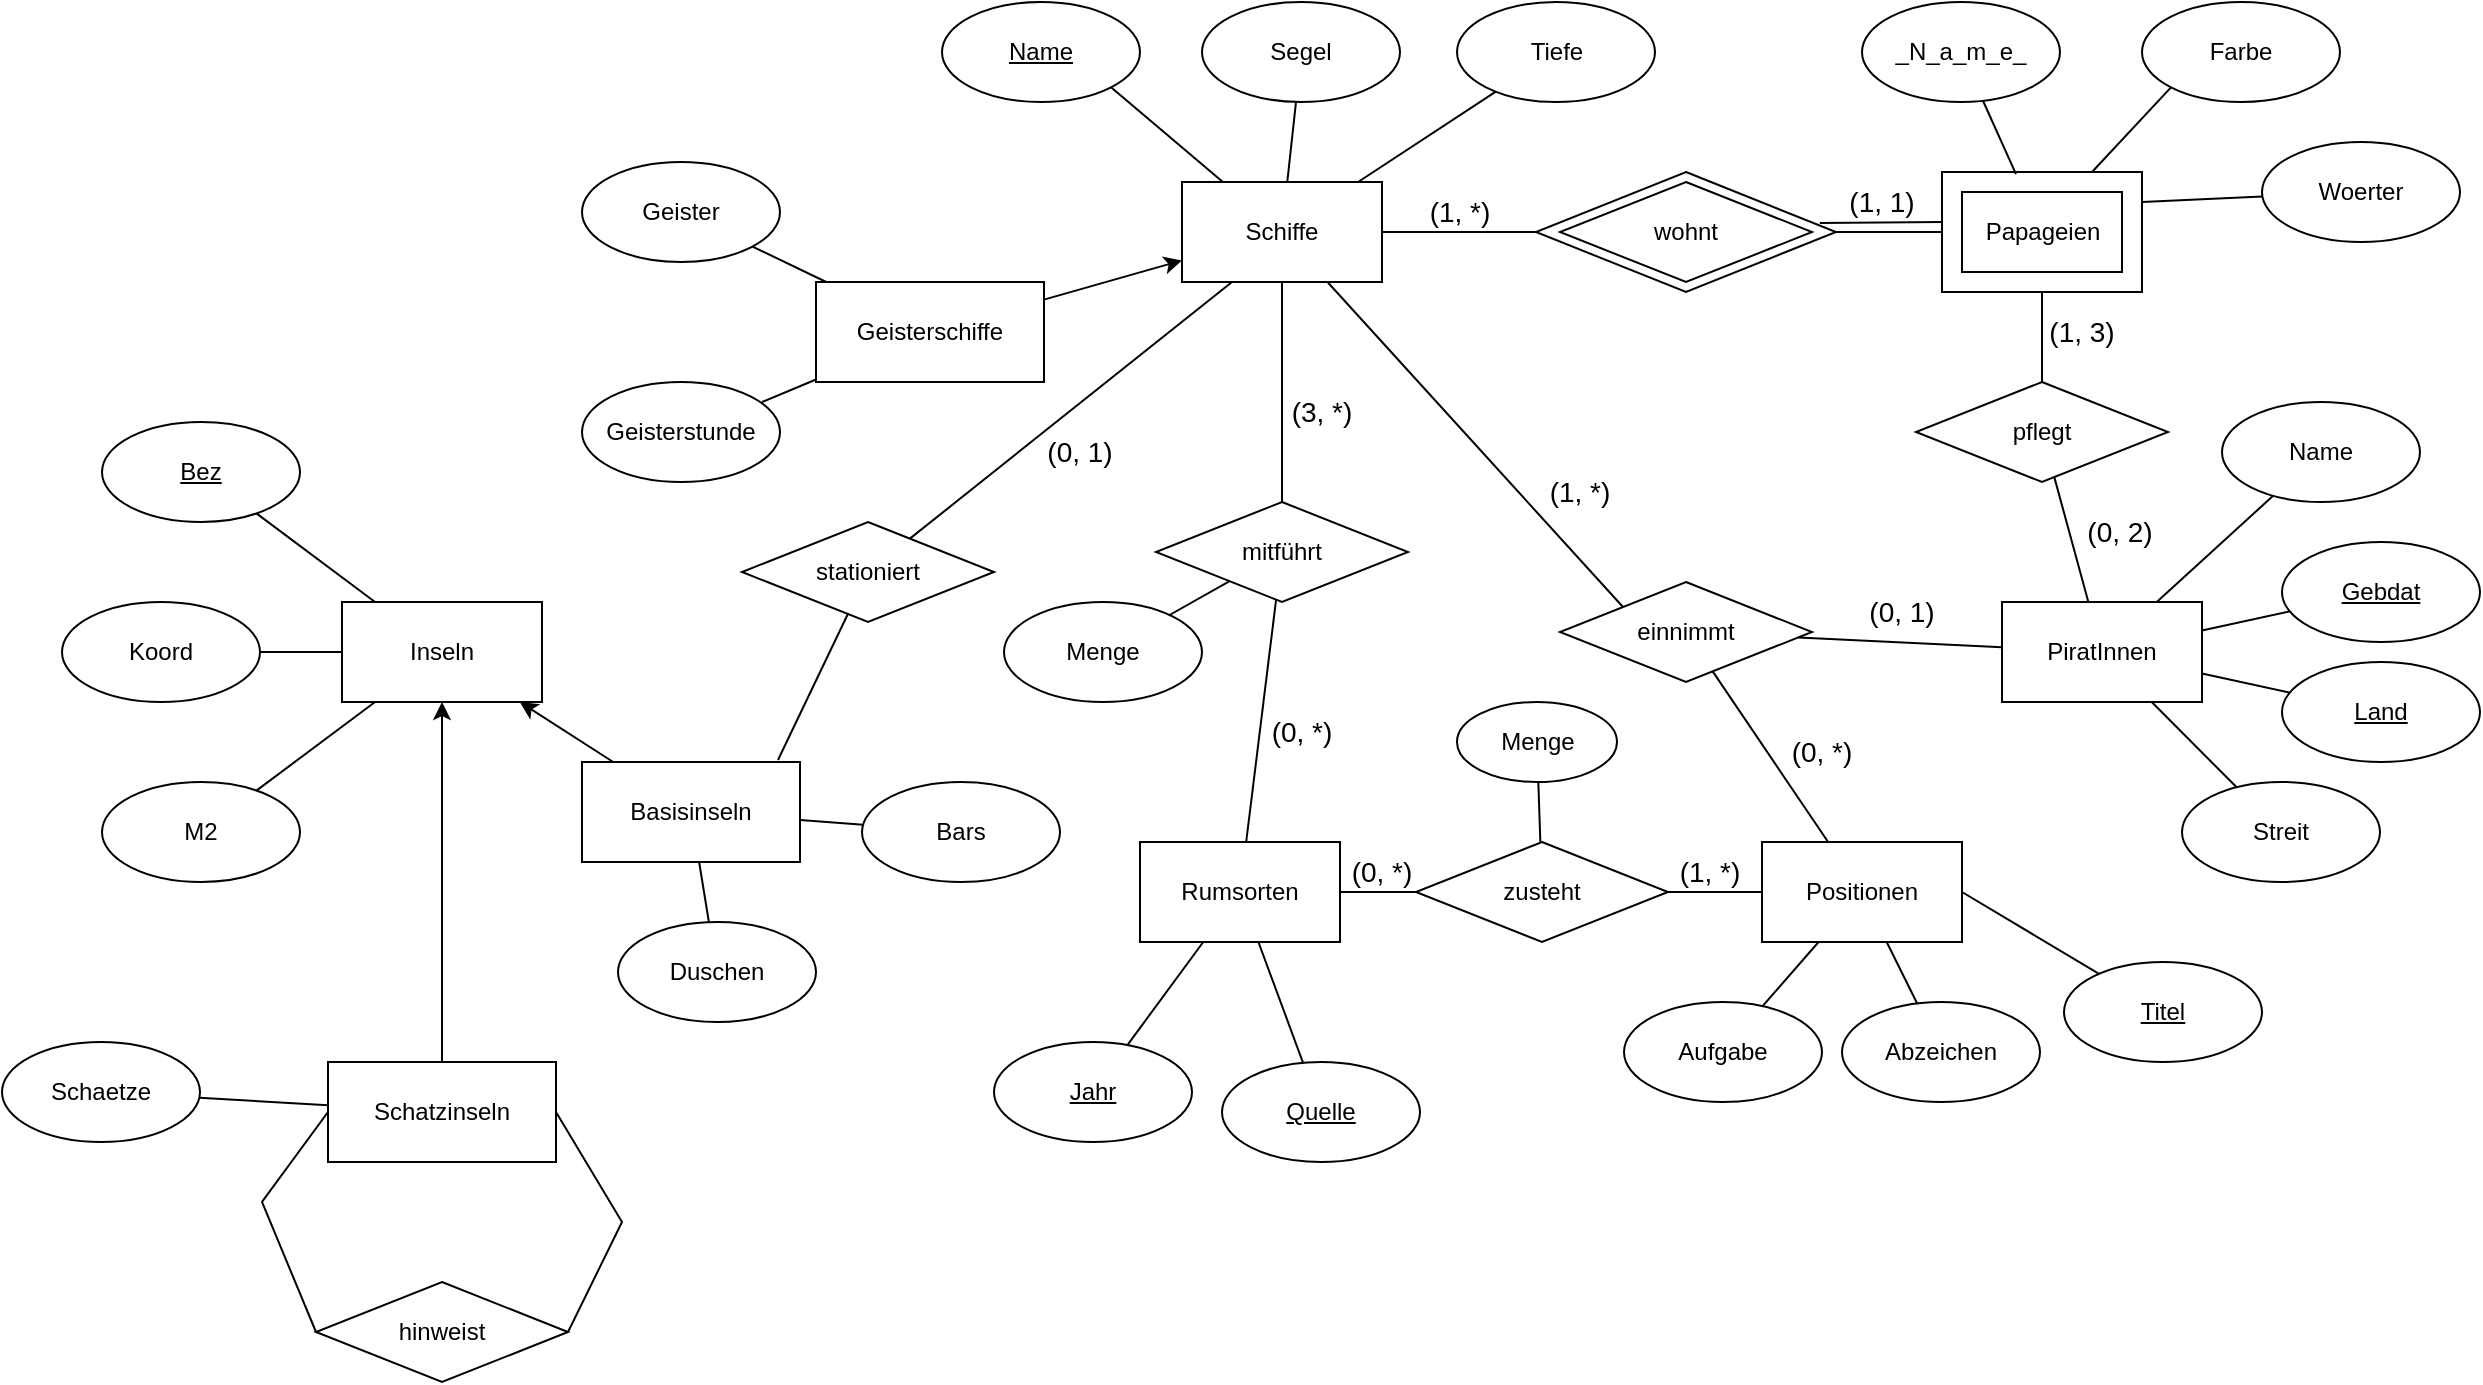 <mxfile version="20.5.3" type="github">
  <diagram id="C5RBs43oDa-KdzZeNtuy" name="Page-1">
    <mxGraphModel dx="1540" dy="1933" grid="1" gridSize="10" guides="1" tooltips="1" connect="1" arrows="1" fold="1" page="1" pageScale="1" pageWidth="827" pageHeight="1169" math="0" shadow="0">
      <root>
        <mxCell id="WIyWlLk6GJQsqaUBKTNV-0" />
        <mxCell id="WIyWlLk6GJQsqaUBKTNV-1" parent="WIyWlLk6GJQsqaUBKTNV-0" />
        <mxCell id="UyaqefDPUZYXlSPB02nK-0" value="pflegt" style="rhombus;whiteSpace=wrap;html=1;fontSize=12;" vertex="1" parent="WIyWlLk6GJQsqaUBKTNV-1">
          <mxGeometry x="517" y="100" width="126" height="50" as="geometry" />
        </mxCell>
        <mxCell id="UyaqefDPUZYXlSPB02nK-1" value="einnimmt" style="rhombus;whiteSpace=wrap;html=1;fontSize=12;" vertex="1" parent="WIyWlLk6GJQsqaUBKTNV-1">
          <mxGeometry x="339" y="200" width="126" height="50" as="geometry" />
        </mxCell>
        <mxCell id="UyaqefDPUZYXlSPB02nK-2" value="hinweist" style="rhombus;whiteSpace=wrap;html=1;fontSize=12;" vertex="1" parent="WIyWlLk6GJQsqaUBKTNV-1">
          <mxGeometry x="-283" y="550" width="126" height="50" as="geometry" />
        </mxCell>
        <mxCell id="UyaqefDPUZYXlSPB02nK-3" value="mitführt" style="rhombus;whiteSpace=wrap;html=1;fontSize=12;" vertex="1" parent="WIyWlLk6GJQsqaUBKTNV-1">
          <mxGeometry x="137" y="160" width="126" height="50" as="geometry" />
        </mxCell>
        <mxCell id="UyaqefDPUZYXlSPB02nK-5" value="stationiert" style="rhombus;whiteSpace=wrap;html=1;fontSize=12;" vertex="1" parent="WIyWlLk6GJQsqaUBKTNV-1">
          <mxGeometry x="-70" y="170" width="126" height="50" as="geometry" />
        </mxCell>
        <mxCell id="UyaqefDPUZYXlSPB02nK-6" value="Schiffe" style="rounded=0;whiteSpace=wrap;html=1;" vertex="1" parent="WIyWlLk6GJQsqaUBKTNV-1">
          <mxGeometry x="150" width="100" height="50" as="geometry" />
        </mxCell>
        <mxCell id="UyaqefDPUZYXlSPB02nK-8" value="PiratInnen" style="rounded=0;whiteSpace=wrap;html=1;" vertex="1" parent="WIyWlLk6GJQsqaUBKTNV-1">
          <mxGeometry x="560" y="210" width="100" height="50" as="geometry" />
        </mxCell>
        <mxCell id="UyaqefDPUZYXlSPB02nK-9" value="Rumsorten" style="rounded=0;whiteSpace=wrap;html=1;" vertex="1" parent="WIyWlLk6GJQsqaUBKTNV-1">
          <mxGeometry x="129" y="330" width="100" height="50" as="geometry" />
        </mxCell>
        <mxCell id="UyaqefDPUZYXlSPB02nK-10" value="Inseln" style="rounded=0;whiteSpace=wrap;html=1;" vertex="1" parent="WIyWlLk6GJQsqaUBKTNV-1">
          <mxGeometry x="-270" y="210" width="100" height="50" as="geometry" />
        </mxCell>
        <mxCell id="UyaqefDPUZYXlSPB02nK-11" value="Geisterschiffe" style="rounded=0;whiteSpace=wrap;html=1;" vertex="1" parent="WIyWlLk6GJQsqaUBKTNV-1">
          <mxGeometry x="-33" y="50" width="114" height="50" as="geometry" />
        </mxCell>
        <mxCell id="UyaqefDPUZYXlSPB02nK-12" value="Schatzinseln" style="rounded=0;whiteSpace=wrap;html=1;" vertex="1" parent="WIyWlLk6GJQsqaUBKTNV-1">
          <mxGeometry x="-277" y="440" width="114" height="50" as="geometry" />
        </mxCell>
        <mxCell id="UyaqefDPUZYXlSPB02nK-13" value="Basisinseln" style="rounded=0;whiteSpace=wrap;html=1;" vertex="1" parent="WIyWlLk6GJQsqaUBKTNV-1">
          <mxGeometry x="-150" y="290" width="109" height="50" as="geometry" />
        </mxCell>
        <mxCell id="UyaqefDPUZYXlSPB02nK-14" value="Positionen" style="rounded=0;whiteSpace=wrap;html=1;" vertex="1" parent="WIyWlLk6GJQsqaUBKTNV-1">
          <mxGeometry x="440" y="330" width="100" height="50" as="geometry" />
        </mxCell>
        <mxCell id="UyaqefDPUZYXlSPB02nK-16" value="Name" style="ellipse;whiteSpace=wrap;html=1;fontStyle=4" vertex="1" parent="WIyWlLk6GJQsqaUBKTNV-1">
          <mxGeometry x="30" y="-90" width="99" height="50" as="geometry" />
        </mxCell>
        <mxCell id="UyaqefDPUZYXlSPB02nK-17" value="Segel" style="ellipse;whiteSpace=wrap;html=1;" vertex="1" parent="WIyWlLk6GJQsqaUBKTNV-1">
          <mxGeometry x="160" y="-90" width="99" height="50" as="geometry" />
        </mxCell>
        <mxCell id="UyaqefDPUZYXlSPB02nK-18" value="Tiefe" style="ellipse;whiteSpace=wrap;html=1;" vertex="1" parent="WIyWlLk6GJQsqaUBKTNV-1">
          <mxGeometry x="287.5" y="-90" width="99" height="50" as="geometry" />
        </mxCell>
        <mxCell id="UyaqefDPUZYXlSPB02nK-19" value="Geister" style="ellipse;whiteSpace=wrap;html=1;" vertex="1" parent="WIyWlLk6GJQsqaUBKTNV-1">
          <mxGeometry x="-150" y="-10" width="99" height="50" as="geometry" />
        </mxCell>
        <mxCell id="UyaqefDPUZYXlSPB02nK-20" value="Geisterstunde" style="ellipse;whiteSpace=wrap;html=1;" vertex="1" parent="WIyWlLk6GJQsqaUBKTNV-1">
          <mxGeometry x="-150" y="100" width="99" height="50" as="geometry" />
        </mxCell>
        <mxCell id="UyaqefDPUZYXlSPB02nK-21" value="" style="endArrow=none;html=1;rounded=0;" edge="1" parent="WIyWlLk6GJQsqaUBKTNV-1" source="UyaqefDPUZYXlSPB02nK-19" target="UyaqefDPUZYXlSPB02nK-11">
          <mxGeometry width="50" height="50" relative="1" as="geometry">
            <mxPoint x="110" y="320" as="sourcePoint" />
            <mxPoint x="160" y="270" as="targetPoint" />
          </mxGeometry>
        </mxCell>
        <mxCell id="UyaqefDPUZYXlSPB02nK-22" value="" style="endArrow=none;html=1;rounded=0;" edge="1" parent="WIyWlLk6GJQsqaUBKTNV-1" source="UyaqefDPUZYXlSPB02nK-11">
          <mxGeometry width="50" height="50" relative="1" as="geometry">
            <mxPoint x="-110" y="160" as="sourcePoint" />
            <mxPoint x="-60" y="110" as="targetPoint" />
          </mxGeometry>
        </mxCell>
        <mxCell id="UyaqefDPUZYXlSPB02nK-23" value="" style="endArrow=none;html=1;rounded=0;exitX=1;exitY=1;exitDx=0;exitDy=0;" edge="1" parent="WIyWlLk6GJQsqaUBKTNV-1" source="UyaqefDPUZYXlSPB02nK-16" target="UyaqefDPUZYXlSPB02nK-6">
          <mxGeometry width="50" height="50" relative="1" as="geometry">
            <mxPoint x="170" y="90" as="sourcePoint" />
            <mxPoint x="220" y="40" as="targetPoint" />
          </mxGeometry>
        </mxCell>
        <mxCell id="UyaqefDPUZYXlSPB02nK-24" value="" style="endArrow=none;html=1;rounded=0;" edge="1" parent="WIyWlLk6GJQsqaUBKTNV-1" source="UyaqefDPUZYXlSPB02nK-17" target="UyaqefDPUZYXlSPB02nK-6">
          <mxGeometry width="50" height="50" relative="1" as="geometry">
            <mxPoint x="124.324" y="-37.233" as="sourcePoint" />
            <mxPoint x="180.347" y="10" as="targetPoint" />
          </mxGeometry>
        </mxCell>
        <mxCell id="UyaqefDPUZYXlSPB02nK-25" value="" style="endArrow=none;html=1;rounded=0;" edge="1" parent="WIyWlLk6GJQsqaUBKTNV-1" source="UyaqefDPUZYXlSPB02nK-18" target="UyaqefDPUZYXlSPB02nK-6">
          <mxGeometry width="50" height="50" relative="1" as="geometry">
            <mxPoint x="217.195" y="-30.027" as="sourcePoint" />
            <mxPoint x="212.639" y="10" as="targetPoint" />
          </mxGeometry>
        </mxCell>
        <mxCell id="UyaqefDPUZYXlSPB02nK-26" value="" style="endArrow=classic;html=1;rounded=0;" edge="1" parent="WIyWlLk6GJQsqaUBKTNV-1" source="UyaqefDPUZYXlSPB02nK-11" target="UyaqefDPUZYXlSPB02nK-6">
          <mxGeometry width="50" height="50" relative="1" as="geometry">
            <mxPoint x="170" y="220" as="sourcePoint" />
            <mxPoint x="220" y="170" as="targetPoint" />
          </mxGeometry>
        </mxCell>
        <mxCell id="UyaqefDPUZYXlSPB02nK-27" value="_N_a_m_e_" style="ellipse;whiteSpace=wrap;html=1;fontStyle=0" vertex="1" parent="WIyWlLk6GJQsqaUBKTNV-1">
          <mxGeometry x="490" y="-90" width="99" height="50" as="geometry" />
        </mxCell>
        <mxCell id="UyaqefDPUZYXlSPB02nK-28" value="Farbe" style="ellipse;whiteSpace=wrap;html=1;" vertex="1" parent="WIyWlLk6GJQsqaUBKTNV-1">
          <mxGeometry x="630" y="-90" width="99" height="50" as="geometry" />
        </mxCell>
        <mxCell id="UyaqefDPUZYXlSPB02nK-29" value="Woerter" style="ellipse;whiteSpace=wrap;html=1;" vertex="1" parent="WIyWlLk6GJQsqaUBKTNV-1">
          <mxGeometry x="690" y="-20" width="99" height="50" as="geometry" />
        </mxCell>
        <mxCell id="UyaqefDPUZYXlSPB02nK-31" value="" style="verticalLabelPosition=bottom;verticalAlign=top;html=1;shape=mxgraph.basic.frame;dx=10;whiteSpace=wrap;" vertex="1" parent="WIyWlLk6GJQsqaUBKTNV-1">
          <mxGeometry x="530" y="-5" width="100" height="60" as="geometry" />
        </mxCell>
        <mxCell id="UyaqefDPUZYXlSPB02nK-33" value="Papageien" style="text;html=1;align=center;verticalAlign=middle;resizable=0;points=[];autosize=1;strokeColor=none;fillColor=none;" vertex="1" parent="WIyWlLk6GJQsqaUBKTNV-1">
          <mxGeometry x="540" y="10" width="80" height="30" as="geometry" />
        </mxCell>
        <mxCell id="UyaqefDPUZYXlSPB02nK-36" value="" style="rhombus;whiteSpace=wrap;html=1;fontSize=12;" vertex="1" parent="WIyWlLk6GJQsqaUBKTNV-1">
          <mxGeometry x="327" y="-5" width="150" height="60" as="geometry" />
        </mxCell>
        <mxCell id="oxAXRhUPU-nRe5CdtGqO-5" value="wohnt" style="rhombus;whiteSpace=wrap;html=1;fontSize=12;" parent="WIyWlLk6GJQsqaUBKTNV-1" vertex="1">
          <mxGeometry x="339" width="126" height="50" as="geometry" />
        </mxCell>
        <mxCell id="UyaqefDPUZYXlSPB02nK-38" value="" style="endArrow=none;html=1;rounded=0;exitX=0.946;exitY=0.426;exitDx=0;exitDy=0;exitPerimeter=0;" edge="1" parent="WIyWlLk6GJQsqaUBKTNV-1" source="UyaqefDPUZYXlSPB02nK-36">
          <mxGeometry width="50" height="50" relative="1" as="geometry">
            <mxPoint x="390" y="180" as="sourcePoint" />
            <mxPoint x="530" y="20" as="targetPoint" />
          </mxGeometry>
        </mxCell>
        <mxCell id="UyaqefDPUZYXlSPB02nK-39" value="" style="endArrow=none;html=1;rounded=0;entryX=0;entryY=0.5;entryDx=0;entryDy=0;entryPerimeter=0;exitX=1;exitY=0.5;exitDx=0;exitDy=0;" edge="1" parent="WIyWlLk6GJQsqaUBKTNV-1" source="UyaqefDPUZYXlSPB02nK-36" target="UyaqefDPUZYXlSPB02nK-31">
          <mxGeometry width="50" height="50" relative="1" as="geometry">
            <mxPoint x="380" y="180" as="sourcePoint" />
            <mxPoint x="430" y="130" as="targetPoint" />
          </mxGeometry>
        </mxCell>
        <mxCell id="UyaqefDPUZYXlSPB02nK-40" value="" style="endArrow=none;html=1;rounded=0;entryX=0;entryY=0.5;entryDx=0;entryDy=0;" edge="1" parent="WIyWlLk6GJQsqaUBKTNV-1" source="UyaqefDPUZYXlSPB02nK-6" target="UyaqefDPUZYXlSPB02nK-36">
          <mxGeometry width="50" height="50" relative="1" as="geometry">
            <mxPoint x="260" y="210" as="sourcePoint" />
            <mxPoint x="310" y="160" as="targetPoint" />
          </mxGeometry>
        </mxCell>
        <mxCell id="UyaqefDPUZYXlSPB02nK-41" value="" style="endArrow=none;html=1;rounded=0;entryX=0.37;entryY=0.017;entryDx=0;entryDy=0;entryPerimeter=0;" edge="1" parent="WIyWlLk6GJQsqaUBKTNV-1" source="UyaqefDPUZYXlSPB02nK-27" target="UyaqefDPUZYXlSPB02nK-31">
          <mxGeometry width="50" height="50" relative="1" as="geometry">
            <mxPoint x="390" y="230" as="sourcePoint" />
            <mxPoint x="440" y="180" as="targetPoint" />
          </mxGeometry>
        </mxCell>
        <mxCell id="UyaqefDPUZYXlSPB02nK-42" value="" style="endArrow=none;html=1;rounded=0;entryX=0;entryY=0;entryDx=75;entryDy=0;entryPerimeter=0;exitX=0;exitY=1;exitDx=0;exitDy=0;" edge="1" parent="WIyWlLk6GJQsqaUBKTNV-1" source="UyaqefDPUZYXlSPB02nK-28" target="UyaqefDPUZYXlSPB02nK-31">
          <mxGeometry width="50" height="50" relative="1" as="geometry">
            <mxPoint x="560.299" y="-30.602" as="sourcePoint" />
            <mxPoint x="577" y="6.02" as="targetPoint" />
          </mxGeometry>
        </mxCell>
        <mxCell id="UyaqefDPUZYXlSPB02nK-43" value="" style="endArrow=none;html=1;rounded=0;entryX=0;entryY=0;entryDx=100;entryDy=15;entryPerimeter=0;" edge="1" parent="WIyWlLk6GJQsqaUBKTNV-1" source="UyaqefDPUZYXlSPB02nK-29" target="UyaqefDPUZYXlSPB02nK-31">
          <mxGeometry width="50" height="50" relative="1" as="geometry">
            <mxPoint x="654.676" y="-37.233" as="sourcePoint" />
            <mxPoint x="615" y="5" as="targetPoint" />
          </mxGeometry>
        </mxCell>
        <mxCell id="UyaqefDPUZYXlSPB02nK-44" value="Name" style="ellipse;whiteSpace=wrap;html=1;" vertex="1" parent="WIyWlLk6GJQsqaUBKTNV-1">
          <mxGeometry x="670" y="110" width="99" height="50" as="geometry" />
        </mxCell>
        <mxCell id="UyaqefDPUZYXlSPB02nK-45" value="&lt;u&gt;Gebdat&lt;/u&gt;" style="ellipse;whiteSpace=wrap;html=1;" vertex="1" parent="WIyWlLk6GJQsqaUBKTNV-1">
          <mxGeometry x="700" y="180" width="99" height="50" as="geometry" />
        </mxCell>
        <mxCell id="UyaqefDPUZYXlSPB02nK-46" value="Land" style="ellipse;whiteSpace=wrap;html=1;fontStyle=4" vertex="1" parent="WIyWlLk6GJQsqaUBKTNV-1">
          <mxGeometry x="700" y="240" width="99" height="50" as="geometry" />
        </mxCell>
        <mxCell id="UyaqefDPUZYXlSPB02nK-47" value="Streit" style="ellipse;whiteSpace=wrap;html=1;" vertex="1" parent="WIyWlLk6GJQsqaUBKTNV-1">
          <mxGeometry x="650" y="300" width="99" height="50" as="geometry" />
        </mxCell>
        <mxCell id="UyaqefDPUZYXlSPB02nK-48" value="" style="endArrow=none;html=1;rounded=0;" edge="1" parent="WIyWlLk6GJQsqaUBKTNV-1" source="UyaqefDPUZYXlSPB02nK-47" target="UyaqefDPUZYXlSPB02nK-8">
          <mxGeometry width="50" height="50" relative="1" as="geometry">
            <mxPoint x="500" y="370" as="sourcePoint" />
            <mxPoint x="550" y="320" as="targetPoint" />
          </mxGeometry>
        </mxCell>
        <mxCell id="UyaqefDPUZYXlSPB02nK-49" value="" style="endArrow=none;html=1;rounded=0;" edge="1" parent="WIyWlLk6GJQsqaUBKTNV-1" source="UyaqefDPUZYXlSPB02nK-46" target="UyaqefDPUZYXlSPB02nK-8">
          <mxGeometry width="50" height="50" relative="1" as="geometry">
            <mxPoint x="681.345" y="314.438" as="sourcePoint" />
            <mxPoint x="620" y="270" as="targetPoint" />
          </mxGeometry>
        </mxCell>
        <mxCell id="UyaqefDPUZYXlSPB02nK-50" value="" style="endArrow=none;html=1;rounded=0;" edge="1" parent="WIyWlLk6GJQsqaUBKTNV-1" source="UyaqefDPUZYXlSPB02nK-45" target="UyaqefDPUZYXlSPB02nK-8">
          <mxGeometry width="50" height="50" relative="1" as="geometry">
            <mxPoint x="713.906" y="265.266" as="sourcePoint" />
            <mxPoint x="670" y="255.753" as="targetPoint" />
          </mxGeometry>
        </mxCell>
        <mxCell id="UyaqefDPUZYXlSPB02nK-51" value="" style="endArrow=none;html=1;rounded=0;" edge="1" parent="WIyWlLk6GJQsqaUBKTNV-1" source="UyaqefDPUZYXlSPB02nK-44" target="UyaqefDPUZYXlSPB02nK-8">
          <mxGeometry width="50" height="50" relative="1" as="geometry">
            <mxPoint x="713.906" y="224.734" as="sourcePoint" />
            <mxPoint x="670" y="234.247" as="targetPoint" />
          </mxGeometry>
        </mxCell>
        <mxCell id="UyaqefDPUZYXlSPB02nK-52" value="" style="endArrow=none;html=1;rounded=0;" edge="1" parent="WIyWlLk6GJQsqaUBKTNV-1" source="UyaqefDPUZYXlSPB02nK-0" target="UyaqefDPUZYXlSPB02nK-8">
          <mxGeometry width="50" height="50" relative="1" as="geometry">
            <mxPoint x="500" y="370" as="sourcePoint" />
            <mxPoint x="550" y="320" as="targetPoint" />
          </mxGeometry>
        </mxCell>
        <mxCell id="UyaqefDPUZYXlSPB02nK-53" value="" style="endArrow=none;html=1;rounded=0;entryX=0.5;entryY=1;entryDx=0;entryDy=0;entryPerimeter=0;" edge="1" parent="WIyWlLk6GJQsqaUBKTNV-1" source="UyaqefDPUZYXlSPB02nK-0" target="UyaqefDPUZYXlSPB02nK-31">
          <mxGeometry width="50" height="50" relative="1" as="geometry">
            <mxPoint x="596.152" y="157.559" as="sourcePoint" />
            <mxPoint x="613.182" y="220" as="targetPoint" />
          </mxGeometry>
        </mxCell>
        <mxCell id="UyaqefDPUZYXlSPB02nK-54" value="Titel" style="ellipse;whiteSpace=wrap;html=1;fontStyle=4" vertex="1" parent="WIyWlLk6GJQsqaUBKTNV-1">
          <mxGeometry x="591" y="390" width="99" height="50" as="geometry" />
        </mxCell>
        <mxCell id="UyaqefDPUZYXlSPB02nK-55" value="Abzeichen" style="ellipse;whiteSpace=wrap;html=1;" vertex="1" parent="WIyWlLk6GJQsqaUBKTNV-1">
          <mxGeometry x="480" y="410" width="99" height="50" as="geometry" />
        </mxCell>
        <mxCell id="UyaqefDPUZYXlSPB02nK-56" value="Aufgabe" style="ellipse;whiteSpace=wrap;html=1;" vertex="1" parent="WIyWlLk6GJQsqaUBKTNV-1">
          <mxGeometry x="371" y="410" width="99" height="50" as="geometry" />
        </mxCell>
        <mxCell id="UyaqefDPUZYXlSPB02nK-59" value="" style="endArrow=none;html=1;rounded=0;" edge="1" parent="WIyWlLk6GJQsqaUBKTNV-1" source="UyaqefDPUZYXlSPB02nK-14" target="UyaqefDPUZYXlSPB02nK-1">
          <mxGeometry width="50" height="50" relative="1" as="geometry">
            <mxPoint x="460" y="430" as="sourcePoint" />
            <mxPoint x="510" y="380" as="targetPoint" />
          </mxGeometry>
        </mxCell>
        <mxCell id="UyaqefDPUZYXlSPB02nK-60" value="" style="endArrow=none;html=1;rounded=0;" edge="1" parent="WIyWlLk6GJQsqaUBKTNV-1" source="UyaqefDPUZYXlSPB02nK-8" target="UyaqefDPUZYXlSPB02nK-1">
          <mxGeometry width="50" height="50" relative="1" as="geometry">
            <mxPoint x="603" y="470" as="sourcePoint" />
            <mxPoint x="603" y="410" as="targetPoint" />
          </mxGeometry>
        </mxCell>
        <mxCell id="UyaqefDPUZYXlSPB02nK-61" value="" style="endArrow=none;html=1;rounded=0;exitX=1;exitY=0.5;exitDx=0;exitDy=0;" edge="1" parent="WIyWlLk6GJQsqaUBKTNV-1" source="UyaqefDPUZYXlSPB02nK-14" target="UyaqefDPUZYXlSPB02nK-54">
          <mxGeometry width="50" height="50" relative="1" as="geometry">
            <mxPoint x="380" y="380" as="sourcePoint" />
            <mxPoint x="430" y="330" as="targetPoint" />
          </mxGeometry>
        </mxCell>
        <mxCell id="UyaqefDPUZYXlSPB02nK-62" value="" style="endArrow=none;html=1;rounded=0;" edge="1" parent="WIyWlLk6GJQsqaUBKTNV-1" source="UyaqefDPUZYXlSPB02nK-55" target="UyaqefDPUZYXlSPB02nK-14">
          <mxGeometry width="50" height="50" relative="1" as="geometry">
            <mxPoint x="380" y="380" as="sourcePoint" />
            <mxPoint x="430" y="330" as="targetPoint" />
          </mxGeometry>
        </mxCell>
        <mxCell id="UyaqefDPUZYXlSPB02nK-63" value="" style="endArrow=none;html=1;rounded=0;" edge="1" parent="WIyWlLk6GJQsqaUBKTNV-1" source="UyaqefDPUZYXlSPB02nK-56" target="UyaqefDPUZYXlSPB02nK-14">
          <mxGeometry width="50" height="50" relative="1" as="geometry">
            <mxPoint x="380" y="380" as="sourcePoint" />
            <mxPoint x="430" y="330" as="targetPoint" />
          </mxGeometry>
        </mxCell>
        <mxCell id="UyaqefDPUZYXlSPB02nK-64" value="" style="endArrow=none;html=1;rounded=0;entryX=0;entryY=0;entryDx=0;entryDy=0;" edge="1" parent="WIyWlLk6GJQsqaUBKTNV-1" source="UyaqefDPUZYXlSPB02nK-6" target="UyaqefDPUZYXlSPB02nK-1">
          <mxGeometry width="50" height="50" relative="1" as="geometry">
            <mxPoint x="350" y="380" as="sourcePoint" />
            <mxPoint x="400" y="330" as="targetPoint" />
          </mxGeometry>
        </mxCell>
        <mxCell id="UyaqefDPUZYXlSPB02nK-65" value="Jahr" style="ellipse;whiteSpace=wrap;html=1;fontStyle=4" vertex="1" parent="WIyWlLk6GJQsqaUBKTNV-1">
          <mxGeometry x="56" y="430" width="99" height="50" as="geometry" />
        </mxCell>
        <mxCell id="UyaqefDPUZYXlSPB02nK-66" value="Quelle" style="ellipse;whiteSpace=wrap;html=1;fontStyle=4" vertex="1" parent="WIyWlLk6GJQsqaUBKTNV-1">
          <mxGeometry x="170" y="440" width="99" height="50" as="geometry" />
        </mxCell>
        <mxCell id="UyaqefDPUZYXlSPB02nK-67" value="" style="endArrow=none;html=1;rounded=0;" edge="1" parent="WIyWlLk6GJQsqaUBKTNV-1" source="UyaqefDPUZYXlSPB02nK-65" target="UyaqefDPUZYXlSPB02nK-9">
          <mxGeometry width="50" height="50" relative="1" as="geometry">
            <mxPoint x="350" y="530" as="sourcePoint" />
            <mxPoint x="400" y="480" as="targetPoint" />
          </mxGeometry>
        </mxCell>
        <mxCell id="UyaqefDPUZYXlSPB02nK-68" value="" style="endArrow=none;html=1;rounded=0;" edge="1" parent="WIyWlLk6GJQsqaUBKTNV-1" source="UyaqefDPUZYXlSPB02nK-66" target="UyaqefDPUZYXlSPB02nK-9">
          <mxGeometry width="50" height="50" relative="1" as="geometry">
            <mxPoint x="422.834" y="690.924" as="sourcePoint" />
            <mxPoint x="445.972" y="650" as="targetPoint" />
          </mxGeometry>
        </mxCell>
        <mxCell id="UyaqefDPUZYXlSPB02nK-70" value="Menge" style="ellipse;whiteSpace=wrap;html=1;fontStyle=0" vertex="1" parent="WIyWlLk6GJQsqaUBKTNV-1">
          <mxGeometry x="61" y="210" width="99" height="50" as="geometry" />
        </mxCell>
        <mxCell id="UyaqefDPUZYXlSPB02nK-71" value="" style="endArrow=none;html=1;rounded=0;" edge="1" parent="WIyWlLk6GJQsqaUBKTNV-1" source="UyaqefDPUZYXlSPB02nK-9" target="UyaqefDPUZYXlSPB02nK-3">
          <mxGeometry width="50" height="50" relative="1" as="geometry">
            <mxPoint x="290" y="340" as="sourcePoint" />
            <mxPoint x="340" y="290" as="targetPoint" />
          </mxGeometry>
        </mxCell>
        <mxCell id="UyaqefDPUZYXlSPB02nK-72" value="" style="endArrow=none;html=1;rounded=0;" edge="1" parent="WIyWlLk6GJQsqaUBKTNV-1" source="UyaqefDPUZYXlSPB02nK-6" target="UyaqefDPUZYXlSPB02nK-3">
          <mxGeometry width="50" height="50" relative="1" as="geometry">
            <mxPoint x="240.288" y="300" as="sourcePoint" />
            <mxPoint x="216.471" y="217.432" as="targetPoint" />
          </mxGeometry>
        </mxCell>
        <mxCell id="UyaqefDPUZYXlSPB02nK-73" value="" style="endArrow=none;html=1;rounded=0;" edge="1" parent="WIyWlLk6GJQsqaUBKTNV-1" source="UyaqefDPUZYXlSPB02nK-70" target="UyaqefDPUZYXlSPB02nK-3">
          <mxGeometry width="50" height="50" relative="1" as="geometry">
            <mxPoint x="210" y="60" as="sourcePoint" />
            <mxPoint x="190" y="190" as="targetPoint" />
          </mxGeometry>
        </mxCell>
        <mxCell id="UyaqefDPUZYXlSPB02nK-74" value="zusteht" style="rhombus;whiteSpace=wrap;html=1;fontSize=12;" vertex="1" parent="WIyWlLk6GJQsqaUBKTNV-1">
          <mxGeometry x="267" y="330" width="126" height="50" as="geometry" />
        </mxCell>
        <mxCell id="UyaqefDPUZYXlSPB02nK-78" value="" style="endArrow=none;html=1;rounded=0;" edge="1" parent="WIyWlLk6GJQsqaUBKTNV-1" source="UyaqefDPUZYXlSPB02nK-74" target="UyaqefDPUZYXlSPB02nK-14">
          <mxGeometry width="50" height="50" relative="1" as="geometry">
            <mxPoint x="400" y="340" as="sourcePoint" />
            <mxPoint x="450" y="290" as="targetPoint" />
          </mxGeometry>
        </mxCell>
        <mxCell id="UyaqefDPUZYXlSPB02nK-79" value="" style="endArrow=none;html=1;rounded=0;entryX=1;entryY=0.5;entryDx=0;entryDy=0;" edge="1" parent="WIyWlLk6GJQsqaUBKTNV-1" source="UyaqefDPUZYXlSPB02nK-74" target="UyaqefDPUZYXlSPB02nK-9">
          <mxGeometry width="50" height="50" relative="1" as="geometry">
            <mxPoint x="410" y="325" as="sourcePoint" />
            <mxPoint x="430" y="325" as="targetPoint" />
          </mxGeometry>
        </mxCell>
        <mxCell id="UyaqefDPUZYXlSPB02nK-80" value="Menge" style="ellipse;whiteSpace=wrap;html=1;fontStyle=0" vertex="1" parent="WIyWlLk6GJQsqaUBKTNV-1">
          <mxGeometry x="287.5" y="260" width="80" height="40" as="geometry" />
        </mxCell>
        <mxCell id="UyaqefDPUZYXlSPB02nK-81" value="" style="endArrow=none;html=1;rounded=0;" edge="1" parent="WIyWlLk6GJQsqaUBKTNV-1" source="UyaqefDPUZYXlSPB02nK-74" target="UyaqefDPUZYXlSPB02nK-80">
          <mxGeometry width="50" height="50" relative="1" as="geometry">
            <mxPoint x="400" y="340" as="sourcePoint" />
            <mxPoint x="450" y="290" as="targetPoint" />
          </mxGeometry>
        </mxCell>
        <mxCell id="UyaqefDPUZYXlSPB02nK-82" value="Bez" style="ellipse;whiteSpace=wrap;html=1;fontStyle=4" vertex="1" parent="WIyWlLk6GJQsqaUBKTNV-1">
          <mxGeometry x="-390" y="120" width="99" height="50" as="geometry" />
        </mxCell>
        <mxCell id="UyaqefDPUZYXlSPB02nK-83" value="Koord" style="ellipse;whiteSpace=wrap;html=1;fontStyle=0" vertex="1" parent="WIyWlLk6GJQsqaUBKTNV-1">
          <mxGeometry x="-410" y="210" width="99" height="50" as="geometry" />
        </mxCell>
        <mxCell id="UyaqefDPUZYXlSPB02nK-84" value="M2" style="ellipse;whiteSpace=wrap;html=1;fontStyle=0" vertex="1" parent="WIyWlLk6GJQsqaUBKTNV-1">
          <mxGeometry x="-390" y="300" width="99" height="50" as="geometry" />
        </mxCell>
        <mxCell id="UyaqefDPUZYXlSPB02nK-86" value="" style="endArrow=classic;html=1;rounded=0;" edge="1" parent="WIyWlLk6GJQsqaUBKTNV-1" source="UyaqefDPUZYXlSPB02nK-12" target="UyaqefDPUZYXlSPB02nK-10">
          <mxGeometry width="50" height="50" relative="1" as="geometry">
            <mxPoint x="-80" y="300" as="sourcePoint" />
            <mxPoint x="-30" y="250" as="targetPoint" />
          </mxGeometry>
        </mxCell>
        <mxCell id="UyaqefDPUZYXlSPB02nK-87" value="" style="endArrow=classic;html=1;rounded=0;" edge="1" parent="WIyWlLk6GJQsqaUBKTNV-1" source="UyaqefDPUZYXlSPB02nK-13" target="UyaqefDPUZYXlSPB02nK-10">
          <mxGeometry width="50" height="50" relative="1" as="geometry">
            <mxPoint x="-170.833" y="370" as="sourcePoint" />
            <mxPoint x="-202.167" y="270" as="targetPoint" />
          </mxGeometry>
        </mxCell>
        <mxCell id="UyaqefDPUZYXlSPB02nK-88" value="" style="endArrow=none;html=1;rounded=0;" edge="1" parent="WIyWlLk6GJQsqaUBKTNV-1" source="UyaqefDPUZYXlSPB02nK-82" target="UyaqefDPUZYXlSPB02nK-10">
          <mxGeometry width="50" height="50" relative="1" as="geometry">
            <mxPoint x="-290" y="180" as="sourcePoint" />
            <mxPoint x="-30" y="250" as="targetPoint" />
          </mxGeometry>
        </mxCell>
        <mxCell id="UyaqefDPUZYXlSPB02nK-89" value="" style="endArrow=none;html=1;rounded=0;" edge="1" parent="WIyWlLk6GJQsqaUBKTNV-1" source="UyaqefDPUZYXlSPB02nK-83" target="UyaqefDPUZYXlSPB02nK-10">
          <mxGeometry width="50" height="50" relative="1" as="geometry">
            <mxPoint x="-302.778" y="175.712" as="sourcePoint" />
            <mxPoint x="-243.472" y="220" as="targetPoint" />
          </mxGeometry>
        </mxCell>
        <mxCell id="UyaqefDPUZYXlSPB02nK-90" value="" style="endArrow=none;html=1;rounded=0;" edge="1" parent="WIyWlLk6GJQsqaUBKTNV-1" source="UyaqefDPUZYXlSPB02nK-84" target="UyaqefDPUZYXlSPB02nK-10">
          <mxGeometry width="50" height="50" relative="1" as="geometry">
            <mxPoint x="-301" y="245" as="sourcePoint" />
            <mxPoint x="-260" y="240" as="targetPoint" />
          </mxGeometry>
        </mxCell>
        <mxCell id="UyaqefDPUZYXlSPB02nK-91" value="" style="endArrow=none;html=1;rounded=0;exitX=0.899;exitY=-0.02;exitDx=0;exitDy=0;exitPerimeter=0;" edge="1" parent="WIyWlLk6GJQsqaUBKTNV-1" source="UyaqefDPUZYXlSPB02nK-13" target="UyaqefDPUZYXlSPB02nK-5">
          <mxGeometry width="50" height="50" relative="1" as="geometry">
            <mxPoint y="250" as="sourcePoint" />
            <mxPoint x="50" y="200" as="targetPoint" />
          </mxGeometry>
        </mxCell>
        <mxCell id="UyaqefDPUZYXlSPB02nK-92" value="" style="endArrow=none;html=1;rounded=0;exitX=0.25;exitY=1;exitDx=0;exitDy=0;" edge="1" parent="WIyWlLk6GJQsqaUBKTNV-1" source="UyaqefDPUZYXlSPB02nK-6" target="UyaqefDPUZYXlSPB02nK-5">
          <mxGeometry width="50" height="50" relative="1" as="geometry">
            <mxPoint x="-42.009" y="299" as="sourcePoint" />
            <mxPoint x="-7.059" y="226.008" as="targetPoint" />
          </mxGeometry>
        </mxCell>
        <mxCell id="UyaqefDPUZYXlSPB02nK-93" value="Bars" style="ellipse;whiteSpace=wrap;html=1;fontStyle=0" vertex="1" parent="WIyWlLk6GJQsqaUBKTNV-1">
          <mxGeometry x="-10" y="300" width="99" height="50" as="geometry" />
        </mxCell>
        <mxCell id="UyaqefDPUZYXlSPB02nK-94" value="Duschen" style="ellipse;whiteSpace=wrap;html=1;fontStyle=0" vertex="1" parent="WIyWlLk6GJQsqaUBKTNV-1">
          <mxGeometry x="-132" y="370" width="99" height="50" as="geometry" />
        </mxCell>
        <mxCell id="UyaqefDPUZYXlSPB02nK-95" value="" style="endArrow=none;html=1;rounded=0;" edge="1" parent="WIyWlLk6GJQsqaUBKTNV-1" source="UyaqefDPUZYXlSPB02nK-13" target="UyaqefDPUZYXlSPB02nK-93">
          <mxGeometry width="50" height="50" relative="1" as="geometry">
            <mxPoint y="250" as="sourcePoint" />
            <mxPoint x="50" y="200" as="targetPoint" />
          </mxGeometry>
        </mxCell>
        <mxCell id="UyaqefDPUZYXlSPB02nK-96" value="" style="endArrow=none;html=1;rounded=0;" edge="1" parent="WIyWlLk6GJQsqaUBKTNV-1" source="UyaqefDPUZYXlSPB02nK-13" target="UyaqefDPUZYXlSPB02nK-94">
          <mxGeometry width="50" height="50" relative="1" as="geometry">
            <mxPoint x="-31" y="329.037" as="sourcePoint" />
            <mxPoint x="0.524" y="331.372" as="targetPoint" />
          </mxGeometry>
        </mxCell>
        <mxCell id="UyaqefDPUZYXlSPB02nK-97" value="" style="endArrow=none;html=1;rounded=0;exitX=1;exitY=0.5;exitDx=0;exitDy=0;entryX=1;entryY=0.5;entryDx=0;entryDy=0;" edge="1" parent="WIyWlLk6GJQsqaUBKTNV-1" source="UyaqefDPUZYXlSPB02nK-2" target="UyaqefDPUZYXlSPB02nK-12">
          <mxGeometry width="50" height="50" relative="1" as="geometry">
            <mxPoint x="-90" y="480" as="sourcePoint" />
            <mxPoint x="-160" y="470" as="targetPoint" />
            <Array as="points">
              <mxPoint x="-130" y="520" />
            </Array>
          </mxGeometry>
        </mxCell>
        <mxCell id="UyaqefDPUZYXlSPB02nK-98" value="" style="endArrow=none;html=1;rounded=0;exitX=0;exitY=0.5;exitDx=0;exitDy=0;entryX=0;entryY=0.5;entryDx=0;entryDy=0;" edge="1" parent="WIyWlLk6GJQsqaUBKTNV-1" source="UyaqefDPUZYXlSPB02nK-2" target="UyaqefDPUZYXlSPB02nK-12">
          <mxGeometry width="50" height="50" relative="1" as="geometry">
            <mxPoint x="-90" y="480" as="sourcePoint" />
            <mxPoint x="-40" y="430" as="targetPoint" />
            <Array as="points">
              <mxPoint x="-310" y="510" />
            </Array>
          </mxGeometry>
        </mxCell>
        <mxCell id="UyaqefDPUZYXlSPB02nK-99" value="Schaetze" style="ellipse;whiteSpace=wrap;html=1;fontStyle=0" vertex="1" parent="WIyWlLk6GJQsqaUBKTNV-1">
          <mxGeometry x="-440" y="430" width="99" height="50" as="geometry" />
        </mxCell>
        <mxCell id="UyaqefDPUZYXlSPB02nK-100" value="" style="endArrow=none;html=1;rounded=0;" edge="1" parent="WIyWlLk6GJQsqaUBKTNV-1" source="UyaqefDPUZYXlSPB02nK-99" target="UyaqefDPUZYXlSPB02nK-12">
          <mxGeometry width="50" height="50" relative="1" as="geometry">
            <mxPoint x="-310" y="420" as="sourcePoint" />
            <mxPoint x="-70" y="370" as="targetPoint" />
          </mxGeometry>
        </mxCell>
        <mxCell id="UyaqefDPUZYXlSPB02nK-101" value="(1, *)" style="text;html=1;strokeColor=none;fillColor=none;align=center;verticalAlign=middle;whiteSpace=wrap;rounded=0;fontSize=14;" vertex="1" parent="WIyWlLk6GJQsqaUBKTNV-1">
          <mxGeometry x="259" width="60" height="30" as="geometry" />
        </mxCell>
        <mxCell id="UyaqefDPUZYXlSPB02nK-102" value="(1, 1)" style="text;html=1;strokeColor=none;fillColor=none;align=center;verticalAlign=middle;whiteSpace=wrap;rounded=0;fontSize=14;" vertex="1" parent="WIyWlLk6GJQsqaUBKTNV-1">
          <mxGeometry x="470" y="-5" width="60" height="30" as="geometry" />
        </mxCell>
        <mxCell id="UyaqefDPUZYXlSPB02nK-103" value="(1, 3)" style="text;html=1;strokeColor=none;fillColor=none;align=center;verticalAlign=middle;whiteSpace=wrap;rounded=0;fontSize=14;" vertex="1" parent="WIyWlLk6GJQsqaUBKTNV-1">
          <mxGeometry x="570" y="60" width="60" height="30" as="geometry" />
        </mxCell>
        <mxCell id="UyaqefDPUZYXlSPB02nK-104" value="(0, 2)" style="text;html=1;strokeColor=none;fillColor=none;align=center;verticalAlign=middle;whiteSpace=wrap;rounded=0;fontSize=14;" vertex="1" parent="WIyWlLk6GJQsqaUBKTNV-1">
          <mxGeometry x="589" y="160" width="60" height="30" as="geometry" />
        </mxCell>
        <mxCell id="UyaqefDPUZYXlSPB02nK-105" value="(1, *)" style="text;html=1;strokeColor=none;fillColor=none;align=center;verticalAlign=middle;whiteSpace=wrap;rounded=0;fontSize=14;" vertex="1" parent="WIyWlLk6GJQsqaUBKTNV-1">
          <mxGeometry x="319" y="140" width="60" height="30" as="geometry" />
        </mxCell>
        <mxCell id="UyaqefDPUZYXlSPB02nK-106" value="(0, 1)" style="text;html=1;strokeColor=none;fillColor=none;align=center;verticalAlign=middle;whiteSpace=wrap;rounded=0;fontSize=14;" vertex="1" parent="WIyWlLk6GJQsqaUBKTNV-1">
          <mxGeometry x="480" y="200" width="60" height="30" as="geometry" />
        </mxCell>
        <mxCell id="UyaqefDPUZYXlSPB02nK-108" value="(0, *)" style="text;html=1;strokeColor=none;fillColor=none;align=center;verticalAlign=middle;whiteSpace=wrap;rounded=0;fontSize=14;" vertex="1" parent="WIyWlLk6GJQsqaUBKTNV-1">
          <mxGeometry x="440" y="270" width="60" height="30" as="geometry" />
        </mxCell>
        <mxCell id="UyaqefDPUZYXlSPB02nK-109" value="(1, *)" style="text;html=1;strokeColor=none;fillColor=none;align=center;verticalAlign=middle;whiteSpace=wrap;rounded=0;fontSize=14;" vertex="1" parent="WIyWlLk6GJQsqaUBKTNV-1">
          <mxGeometry x="384" y="330" width="60" height="30" as="geometry" />
        </mxCell>
        <mxCell id="UyaqefDPUZYXlSPB02nK-110" value="(0, *)" style="text;html=1;strokeColor=none;fillColor=none;align=center;verticalAlign=middle;whiteSpace=wrap;rounded=0;fontSize=14;" vertex="1" parent="WIyWlLk6GJQsqaUBKTNV-1">
          <mxGeometry x="220" y="330" width="60" height="30" as="geometry" />
        </mxCell>
        <mxCell id="UyaqefDPUZYXlSPB02nK-111" value="(0, *)" style="text;html=1;strokeColor=none;fillColor=none;align=center;verticalAlign=middle;whiteSpace=wrap;rounded=0;fontSize=14;" vertex="1" parent="WIyWlLk6GJQsqaUBKTNV-1">
          <mxGeometry x="179.5" y="260" width="60" height="30" as="geometry" />
        </mxCell>
        <mxCell id="UyaqefDPUZYXlSPB02nK-112" value="(3, *)" style="text;html=1;strokeColor=none;fillColor=none;align=center;verticalAlign=middle;whiteSpace=wrap;rounded=0;fontSize=14;" vertex="1" parent="WIyWlLk6GJQsqaUBKTNV-1">
          <mxGeometry x="189.5" y="100" width="60" height="30" as="geometry" />
        </mxCell>
        <mxCell id="UyaqefDPUZYXlSPB02nK-113" value="(0, 1)" style="text;html=1;strokeColor=none;fillColor=none;align=center;verticalAlign=middle;whiteSpace=wrap;rounded=0;fontSize=14;" vertex="1" parent="WIyWlLk6GJQsqaUBKTNV-1">
          <mxGeometry x="69" y="120" width="60" height="30" as="geometry" />
        </mxCell>
      </root>
    </mxGraphModel>
  </diagram>
</mxfile>
